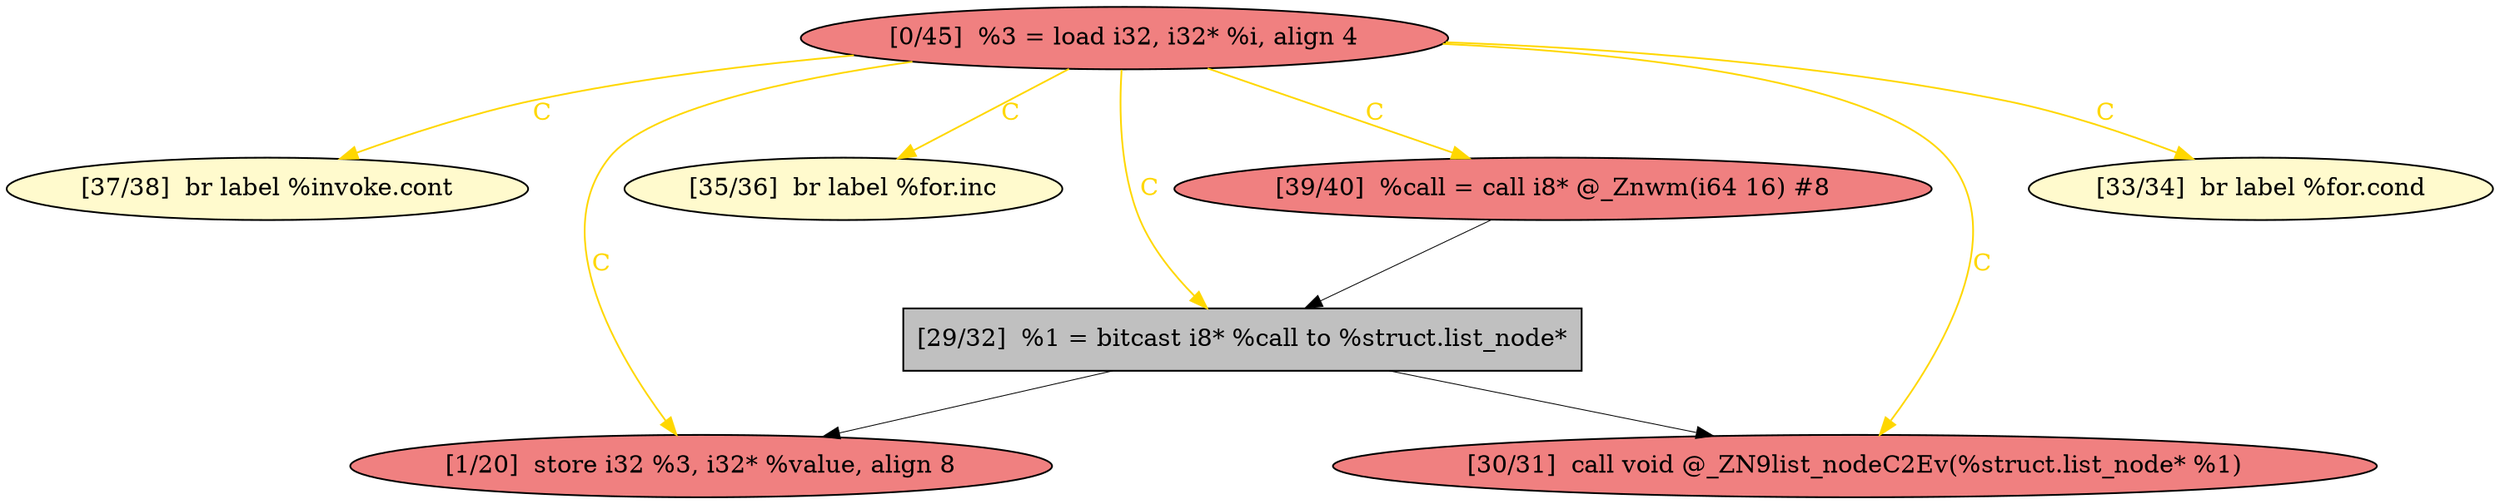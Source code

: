 
digraph G {


node747 [fillcolor=lemonchiffon,label="[37/38]  br label %invoke.cont",shape=ellipse,style=filled ]
node741 [fillcolor=grey,label="[29/32]  %1 = bitcast i8* %call to %struct.list_node*",shape=rectangle,style=filled ]
node746 [fillcolor=lightcoral,label="[0/45]  %3 = load i32, i32* %i, align 4",shape=ellipse,style=filled ]
node740 [fillcolor=lemonchiffon,label="[35/36]  br label %for.inc",shape=ellipse,style=filled ]
node743 [fillcolor=lightcoral,label="[1/20]  store i32 %3, i32* %value, align 8",shape=ellipse,style=filled ]
node744 [fillcolor=lightcoral,label="[39/40]  %call = call i8* @_Znwm(i64 16) #8",shape=ellipse,style=filled ]
node742 [fillcolor=lightcoral,label="[30/31]  call void @_ZN9list_nodeC2Ev(%struct.list_node* %1)",shape=ellipse,style=filled ]
node745 [fillcolor=lemonchiffon,label="[33/34]  br label %for.cond",shape=ellipse,style=filled ]

node746->node740 [style=solid,color=gold,label="C",penwidth=1.0,fontcolor=gold ]
node746->node742 [style=solid,color=gold,label="C",penwidth=1.0,fontcolor=gold ]
node746->node745 [style=solid,color=gold,label="C",penwidth=1.0,fontcolor=gold ]
node746->node747 [style=solid,color=gold,label="C",penwidth=1.0,fontcolor=gold ]
node741->node743 [style=solid,color=black,label="",penwidth=0.5,fontcolor=black ]
node741->node742 [style=solid,color=black,label="",penwidth=0.5,fontcolor=black ]
node746->node743 [style=solid,color=gold,label="C",penwidth=1.0,fontcolor=gold ]
node746->node741 [style=solid,color=gold,label="C",penwidth=1.0,fontcolor=gold ]
node744->node741 [style=solid,color=black,label="",penwidth=0.5,fontcolor=black ]
node746->node744 [style=solid,color=gold,label="C",penwidth=1.0,fontcolor=gold ]


}
